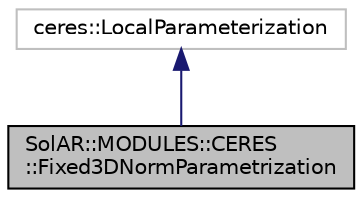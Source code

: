 digraph "SolAR::MODULES::CERES::Fixed3DNormParametrization"
{
  edge [fontname="Helvetica",fontsize="10",labelfontname="Helvetica",labelfontsize="10"];
  node [fontname="Helvetica",fontsize="10",shape=record];
  Node2 [label="SolAR::MODULES::CERES\l::Fixed3DNormParametrization",height=0.2,width=0.4,color="black", fillcolor="grey75", style="filled", fontcolor="black"];
  Node3 -> Node2 [dir="back",color="midnightblue",fontsize="10",style="solid",fontname="Helvetica"];
  Node3 [label="ceres::LocalParameterization",height=0.2,width=0.4,color="grey75", fillcolor="white", style="filled"];
}
